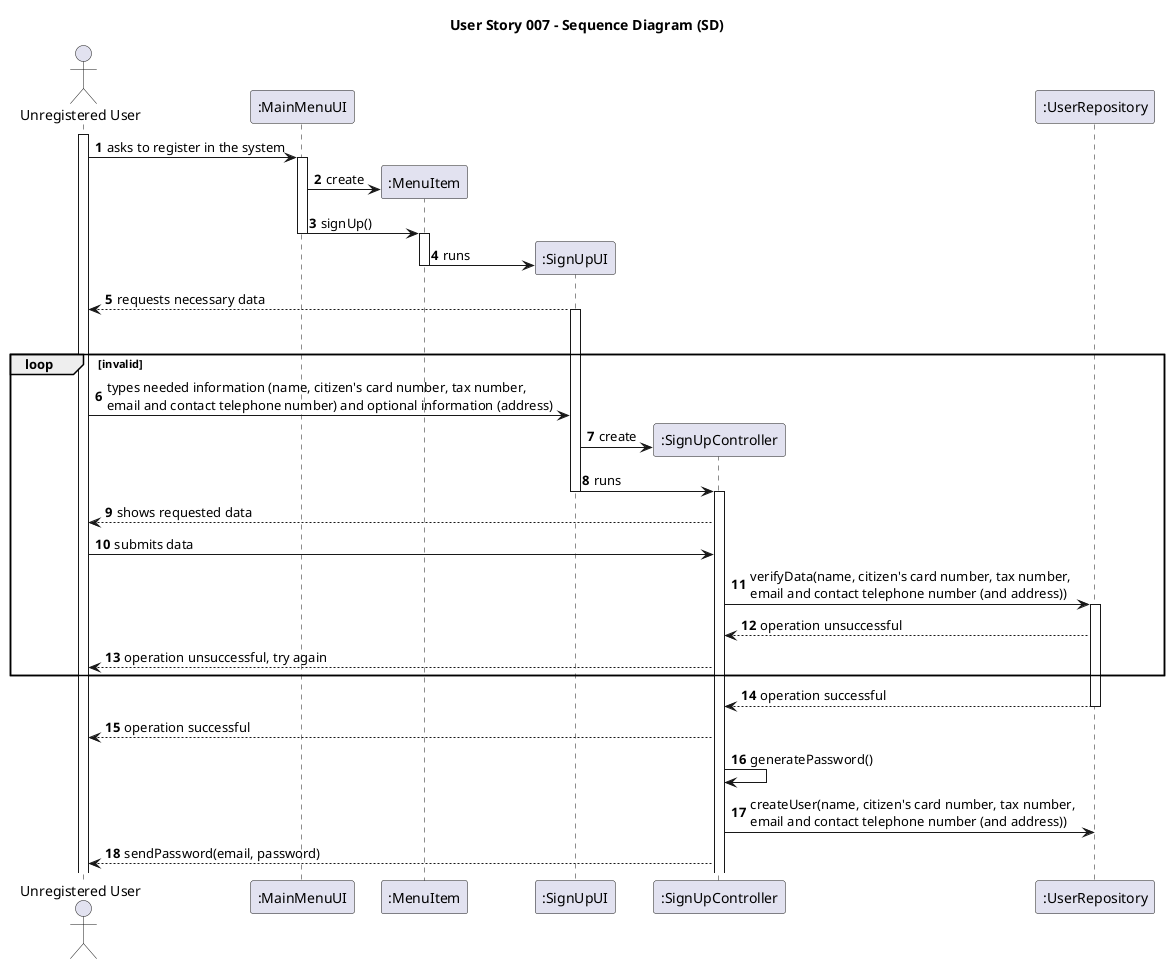 @startuml
skinparam packageStyle rectangle
skinparam shadowing false

title User Story 007 - Sequence Diagram (SD)

autonumber

actor "Unregistered User" as User
participant ":MainMenuUI" as firstUI
participant ":MenuItem" as Menu
participant ":SignUpUI" as secondUI
participant ":SignUpController" as CTRL
participant ":UserRepository" as Repository

activate User

User -> firstUI : asks to register in the system
activate firstUI

firstUI -> Menu** : create
firstUI -> Menu : signUp()
deactivate firstUI
activate Menu

Menu -> secondUI** : runs
deactivate Menu


secondUI --> User : requests necessary data
activate secondUI
deactivate firstUI

loop invalid

User -> secondUI : types needed information (name, citizen's card number, tax number, \nemail and contact telephone number) and optional information (address)
secondUI -> CTRL** : create
secondUI -> CTRL : runs
deactivate secondUI
activate CTRL


CTRL --> User : shows requested data

User -> CTRL : submits data

CTRL -> Repository : verifyData(name, citizen's card number, tax number, \nemail and contact telephone number (and address))
activate Repository

Repository --> CTRL : operation unsuccessful
CTRL --> User : operation unsuccessful, try again

end

Repository --> CTRL : operation successful
deactivate Repository
CTRL --> User : operation successful

CTRL -> CTRL : generatePassword()

CTRL -> Repository : createUser(name, citizen's card number, tax number, \nemail and contact telephone number (and address))

CTRL --> User : sendPassword(email, password)

@enduml